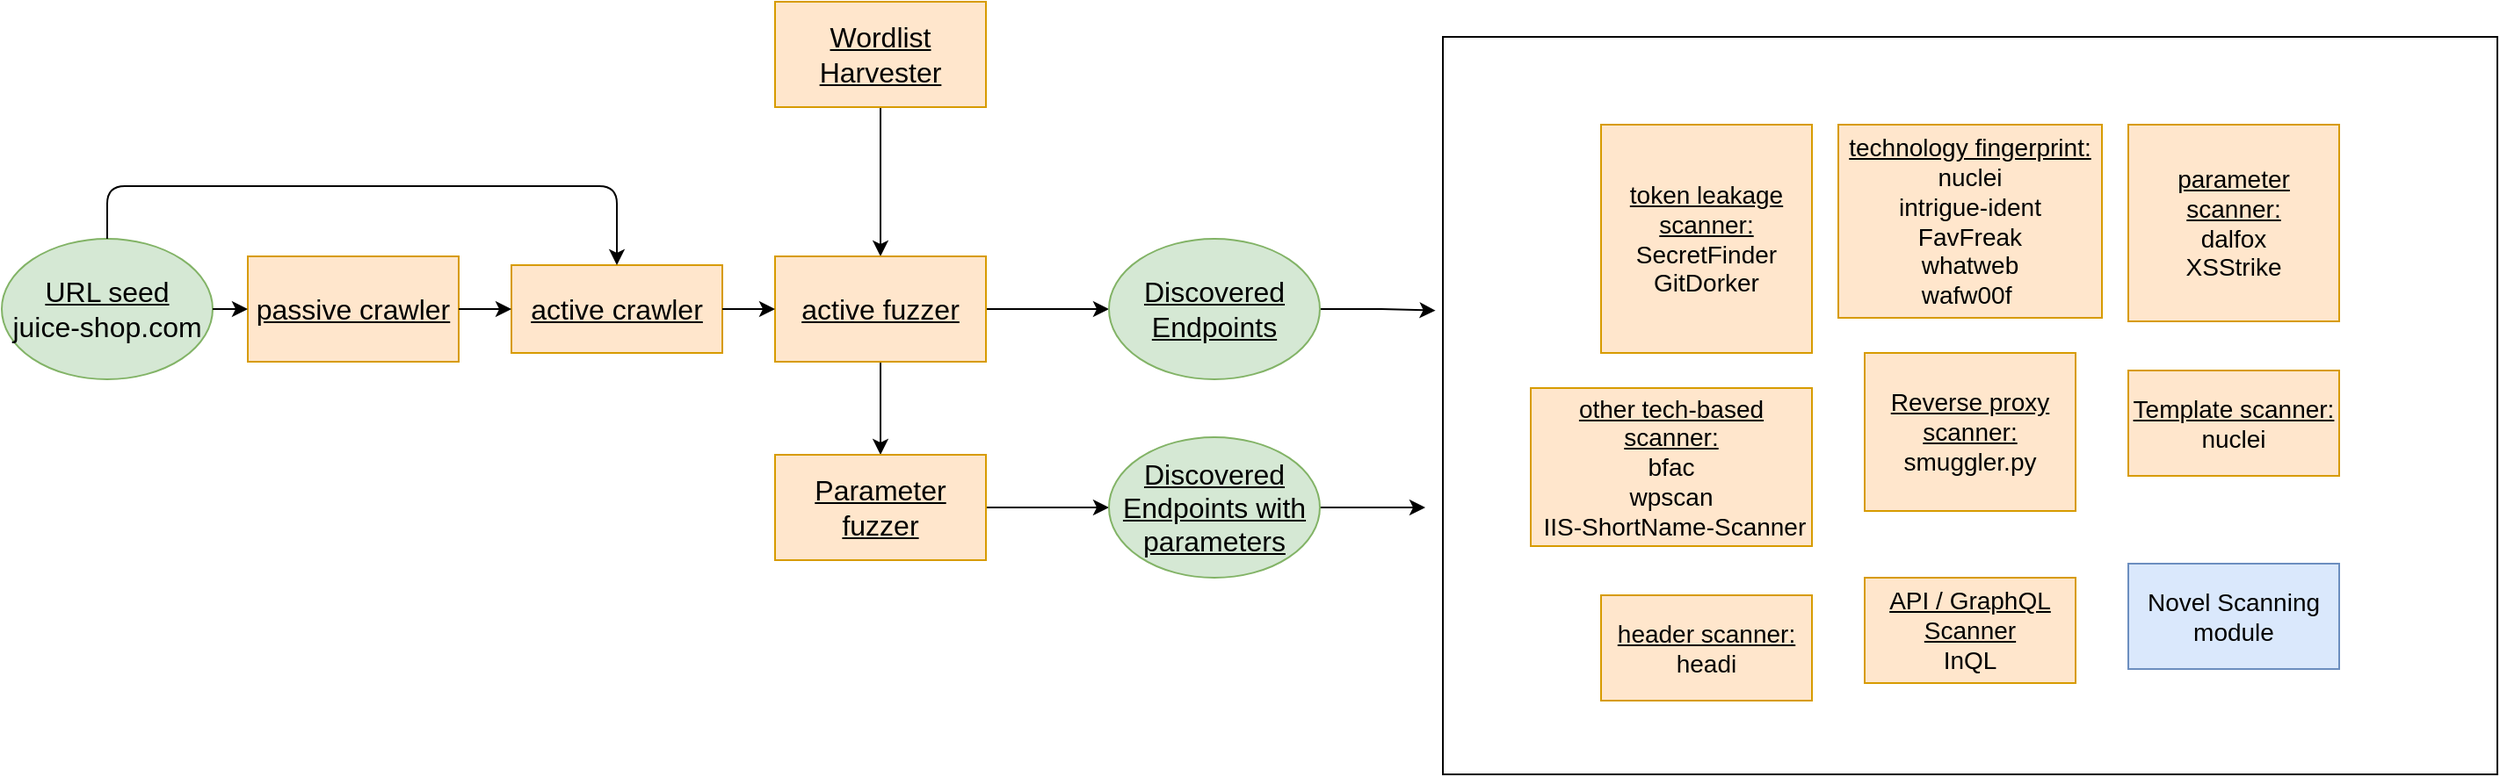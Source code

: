<mxfile version="14.6.10" type="device"><diagram id="d2hIeS6q8MYUgmwCxXRX" name="Page-1"><mxGraphModel dx="2838" dy="809" grid="1" gridSize="10" guides="1" tooltips="1" connect="1" arrows="1" fold="1" page="1" pageScale="1" pageWidth="1654" pageHeight="2336" math="0" shadow="0"><root><mxCell id="0"/><mxCell id="1" parent="0"/><mxCell id="Ylf1lfx4znYTtncUb2-E-1" style="edgeStyle=orthogonalEdgeStyle;rounded=0;orthogonalLoop=1;jettySize=auto;html=1;exitX=0.5;exitY=1;exitDx=0;exitDy=0;entryX=0.5;entryY=0;entryDx=0;entryDy=0;fontSize=16;" parent="1" source="Xb_S8RhWuX8mUPFh0Ohl-99" target="Xb_S8RhWuX8mUPFh0Ohl-103" edge="1"><mxGeometry relative="1" as="geometry"><mxPoint x="430" y="630" as="targetPoint"/></mxGeometry></mxCell><mxCell id="Xb_S8RhWuX8mUPFh0Ohl-99" value="&lt;u style=&quot;font-size: 16px;&quot;&gt;Wordlist Harvester&lt;/u&gt;" style="rounded=0;whiteSpace=wrap;html=1;fillColor=#ffe6cc;strokeColor=#d79b00;fontSize=16;" parent="1" vertex="1"><mxGeometry x="380" y="570" width="120" height="60" as="geometry"/></mxCell><mxCell id="Xb_S8RhWuX8mUPFh0Ohl-101" value="&lt;u style=&quot;font-size: 16px;&quot;&gt;active crawler&lt;/u&gt;" style="rounded=0;whiteSpace=wrap;html=1;fillColor=#ffe6cc;strokeColor=#d79b00;fontSize=16;" parent="1" vertex="1"><mxGeometry x="230" y="720" width="120" height="50" as="geometry"/></mxCell><mxCell id="nFE3WRaLVCrgDAON3GtD-10" style="edgeStyle=orthogonalEdgeStyle;rounded=0;orthogonalLoop=1;jettySize=auto;html=1;entryX=0.5;entryY=0;entryDx=0;entryDy=0;" parent="1" source="Xb_S8RhWuX8mUPFh0Ohl-103" target="Ylf1lfx4znYTtncUb2-E-4" edge="1"><mxGeometry relative="1" as="geometry"/></mxCell><mxCell id="nFE3WRaLVCrgDAON3GtD-11" style="edgeStyle=orthogonalEdgeStyle;rounded=0;orthogonalLoop=1;jettySize=auto;html=1;entryX=0;entryY=0.5;entryDx=0;entryDy=0;" parent="1" source="Xb_S8RhWuX8mUPFh0Ohl-103" target="Ylf1lfx4znYTtncUb2-E-3" edge="1"><mxGeometry relative="1" as="geometry"/></mxCell><mxCell id="Xb_S8RhWuX8mUPFh0Ohl-103" value="&lt;u style=&quot;font-size: 16px;&quot;&gt;active fuzzer&lt;br style=&quot;font-size: 16px;&quot;&gt;&lt;/u&gt;" style="rounded=0;whiteSpace=wrap;html=1;fillColor=#ffe6cc;strokeColor=#d79b00;fontSize=16;" parent="1" vertex="1"><mxGeometry x="380" y="715" width="120" height="60" as="geometry"/></mxCell><mxCell id="Xb_S8RhWuX8mUPFh0Ohl-105" value="&lt;u style=&quot;font-size: 16px;&quot;&gt;passive crawler&lt;/u&gt;" style="rounded=0;whiteSpace=wrap;html=1;fillColor=#ffe6cc;strokeColor=#d79b00;fontSize=16;" parent="1" vertex="1"><mxGeometry x="80" y="715" width="120" height="60" as="geometry"/></mxCell><mxCell id="Xb_S8RhWuX8mUPFh0Ohl-114" value="&lt;u style=&quot;font-size: 16px;&quot;&gt;URL seed&lt;br style=&quot;font-size: 16px;&quot;&gt;&lt;/u&gt;juice-shop.com" style="ellipse;whiteSpace=wrap;html=1;fillColor=#d5e8d4;strokeColor=#82b366;fontSize=16;" parent="1" vertex="1"><mxGeometry x="-60" y="705" width="120" height="80" as="geometry"/></mxCell><mxCell id="Xb_S8RhWuX8mUPFh0Ohl-115" value="" style="endArrow=classic;html=1;exitX=0.5;exitY=0;exitDx=0;exitDy=0;entryX=0.5;entryY=0;entryDx=0;entryDy=0;fontSize=16;" parent="1" source="Xb_S8RhWuX8mUPFh0Ohl-114" target="Xb_S8RhWuX8mUPFh0Ohl-101" edge="1"><mxGeometry width="50" height="50" relative="1" as="geometry"><mxPoint x="10" y="615" as="sourcePoint"/><mxPoint y="635" as="targetPoint"/><Array as="points"><mxPoint y="675"/><mxPoint x="290" y="675"/></Array></mxGeometry></mxCell><mxCell id="Xb_S8RhWuX8mUPFh0Ohl-116" value="" style="endArrow=classic;html=1;exitX=1;exitY=0.5;exitDx=0;exitDy=0;entryX=0;entryY=0.5;entryDx=0;entryDy=0;fontSize=16;" parent="1" source="Xb_S8RhWuX8mUPFh0Ohl-105" target="Xb_S8RhWuX8mUPFh0Ohl-101" edge="1"><mxGeometry width="50" height="50" relative="1" as="geometry"><mxPoint x="210" y="955" as="sourcePoint"/><mxPoint x="280" y="965" as="targetPoint"/></mxGeometry></mxCell><mxCell id="Xb_S8RhWuX8mUPFh0Ohl-117" value="" style="endArrow=classic;html=1;exitX=1;exitY=0.5;exitDx=0;exitDy=0;entryX=0;entryY=0.5;entryDx=0;entryDy=0;fontSize=16;" parent="1" source="Xb_S8RhWuX8mUPFh0Ohl-114" target="Xb_S8RhWuX8mUPFh0Ohl-105" edge="1"><mxGeometry width="50" height="50" relative="1" as="geometry"><mxPoint x="260" y="865" as="sourcePoint"/><mxPoint x="310" y="865" as="targetPoint"/></mxGeometry></mxCell><mxCell id="AFNUFACwBA4ieUSnofmr-1" value="" style="endArrow=classic;html=1;exitX=1;exitY=0.5;exitDx=0;exitDy=0;entryX=0;entryY=0.5;entryDx=0;entryDy=0;fontSize=16;" parent="1" source="Xb_S8RhWuX8mUPFh0Ohl-101" target="Xb_S8RhWuX8mUPFh0Ohl-103" edge="1"><mxGeometry width="50" height="50" relative="1" as="geometry"><mxPoint x="210" y="755" as="sourcePoint"/><mxPoint x="240" y="755" as="targetPoint"/></mxGeometry></mxCell><mxCell id="nFE3WRaLVCrgDAON3GtD-16" style="edgeStyle=orthogonalEdgeStyle;rounded=0;orthogonalLoop=1;jettySize=auto;html=1;entryX=-0.007;entryY=0.371;entryDx=0;entryDy=0;entryPerimeter=0;" parent="1" source="Ylf1lfx4znYTtncUb2-E-3" target="nFE3WRaLVCrgDAON3GtD-1" edge="1"><mxGeometry relative="1" as="geometry"/></mxCell><mxCell id="Ylf1lfx4znYTtncUb2-E-3" value="&lt;u style=&quot;font-size: 16px;&quot;&gt;Discovered &lt;br style=&quot;font-size: 16px;&quot;&gt;Endpoints&lt;/u&gt;" style="ellipse;whiteSpace=wrap;html=1;fillColor=#d5e8d4;strokeColor=#82b366;fontSize=16;" parent="1" vertex="1"><mxGeometry x="570" y="705" width="120" height="80" as="geometry"/></mxCell><mxCell id="nFE3WRaLVCrgDAON3GtD-12" style="edgeStyle=orthogonalEdgeStyle;rounded=0;orthogonalLoop=1;jettySize=auto;html=1;entryX=0;entryY=0.5;entryDx=0;entryDy=0;" parent="1" source="Ylf1lfx4znYTtncUb2-E-4" target="Ylf1lfx4znYTtncUb2-E-7" edge="1"><mxGeometry relative="1" as="geometry"/></mxCell><mxCell id="Ylf1lfx4znYTtncUb2-E-4" value="&lt;u style=&quot;font-size: 16px;&quot;&gt;Parameter fuzzer&lt;br style=&quot;font-size: 16px;&quot;&gt;&lt;/u&gt;" style="rounded=0;whiteSpace=wrap;html=1;fillColor=#ffe6cc;strokeColor=#d79b00;fontSize=16;" parent="1" vertex="1"><mxGeometry x="380" y="828" width="120" height="60" as="geometry"/></mxCell><mxCell id="nFE3WRaLVCrgDAON3GtD-15" style="edgeStyle=orthogonalEdgeStyle;rounded=0;orthogonalLoop=1;jettySize=auto;html=1;" parent="1" source="Ylf1lfx4znYTtncUb2-E-7" edge="1"><mxGeometry relative="1" as="geometry"><mxPoint x="750" y="858" as="targetPoint"/></mxGeometry></mxCell><mxCell id="Ylf1lfx4znYTtncUb2-E-7" value="&lt;u style=&quot;font-size: 16px;&quot;&gt;Discovered &lt;br style=&quot;font-size: 16px;&quot;&gt;Endpoints with parameters&lt;/u&gt;" style="ellipse;whiteSpace=wrap;html=1;fillColor=#d5e8d4;strokeColor=#82b366;fontSize=16;" parent="1" vertex="1"><mxGeometry x="570" y="818" width="120" height="80" as="geometry"/></mxCell><mxCell id="nFE3WRaLVCrgDAON3GtD-1" value="" style="rounded=0;whiteSpace=wrap;html=1;fontSize=14;fillColor=none;" parent="1" vertex="1"><mxGeometry x="760" y="590" width="600" height="420" as="geometry"/></mxCell><mxCell id="nFE3WRaLVCrgDAON3GtD-2" value="&lt;u style=&quot;font-size: 14px;&quot;&gt;Template scanner: &lt;br style=&quot;font-size: 14px;&quot;&gt;&lt;/u&gt;nuclei" style="rounded=0;whiteSpace=wrap;html=1;fillColor=#ffe6cc;strokeColor=#d79b00;fontSize=14;" parent="1" vertex="1"><mxGeometry x="1150" y="780" width="120" height="60" as="geometry"/></mxCell><mxCell id="nFE3WRaLVCrgDAON3GtD-3" value="&lt;u style=&quot;font-size: 14px;&quot;&gt;token leakage scanner:&lt;br style=&quot;font-size: 14px;&quot;&gt;&lt;/u&gt;SecretFinder&lt;br style=&quot;font-size: 14px;&quot;&gt;GitDorker" style="rounded=0;whiteSpace=wrap;html=1;fillColor=#ffe6cc;strokeColor=#d79b00;fontSize=14;" parent="1" vertex="1"><mxGeometry x="850" y="640" width="120" height="130" as="geometry"/></mxCell><mxCell id="nFE3WRaLVCrgDAON3GtD-4" value="&lt;u style=&quot;font-size: 14px;&quot;&gt;Reverse proxy scanner:&lt;/u&gt;&lt;br style=&quot;font-size: 14px;&quot;&gt;smuggler.py" style="rounded=0;whiteSpace=wrap;html=1;fillColor=#ffe6cc;strokeColor=#d79b00;fontSize=14;" parent="1" vertex="1"><mxGeometry x="1000" y="770" width="120" height="90" as="geometry"/></mxCell><mxCell id="nFE3WRaLVCrgDAON3GtD-5" value="&lt;u style=&quot;font-size: 14px;&quot;&gt;parameter scanner: &lt;br style=&quot;font-size: 14px;&quot;&gt;&lt;/u&gt;dalfox&lt;br style=&quot;font-size: 14px;&quot;&gt;XSStrike" style="rounded=0;whiteSpace=wrap;html=1;fillColor=#ffe6cc;strokeColor=#d79b00;fontSize=14;" parent="1" vertex="1"><mxGeometry x="1150" y="640" width="120" height="112" as="geometry"/></mxCell><mxCell id="nFE3WRaLVCrgDAON3GtD-6" value="&lt;u style=&quot;font-size: 14px;&quot;&gt;technology fingerprint: &lt;br style=&quot;font-size: 14px;&quot;&gt;&lt;/u&gt;nuclei&lt;br style=&quot;font-size: 14px;&quot;&gt;intrigue-ident&lt;br style=&quot;font-size: 14px;&quot;&gt;FavFreak&lt;br style=&quot;font-size: 14px;&quot;&gt;whatweb&lt;br style=&quot;font-size: 14px;&quot;&gt;wafw00f&amp;nbsp;" style="rounded=0;whiteSpace=wrap;html=1;fillColor=#ffe6cc;strokeColor=#d79b00;fontSize=14;" parent="1" vertex="1"><mxGeometry x="985" y="640" width="150" height="110" as="geometry"/></mxCell><mxCell id="nFE3WRaLVCrgDAON3GtD-7" value="&lt;u style=&quot;font-size: 14px;&quot;&gt;other tech-based scanner:&lt;/u&gt;&lt;br style=&quot;font-size: 14px;&quot;&gt;bfac&lt;br style=&quot;font-size: 14px;&quot;&gt;wpscan&lt;br style=&quot;font-size: 14px;&quot;&gt;&amp;nbsp;IIS-ShortName-Scanner" style="rounded=0;whiteSpace=wrap;html=1;fillColor=#ffe6cc;strokeColor=#d79b00;fontSize=14;" parent="1" vertex="1"><mxGeometry x="810" y="790" width="160" height="90" as="geometry"/></mxCell><mxCell id="nFE3WRaLVCrgDAON3GtD-8" value="&lt;u style=&quot;font-size: 14px;&quot;&gt;API / GraphQL Scanner&lt;/u&gt;&lt;br style=&quot;font-size: 14px;&quot;&gt;InQL" style="rounded=0;whiteSpace=wrap;html=1;fillColor=#ffe6cc;strokeColor=#d79b00;fontSize=14;" parent="1" vertex="1"><mxGeometry x="1000" y="898" width="120" height="60" as="geometry"/></mxCell><mxCell id="nFE3WRaLVCrgDAON3GtD-9" value="&lt;u style=&quot;font-size: 14px;&quot;&gt;header scanner:&lt;/u&gt;&lt;br style=&quot;font-size: 14px;&quot;&gt;headi" style="rounded=0;whiteSpace=wrap;html=1;fillColor=#ffe6cc;strokeColor=#d79b00;fontSize=14;" parent="1" vertex="1"><mxGeometry x="850" y="908" width="120" height="60" as="geometry"/></mxCell><mxCell id="TYsdJXOssXDUBT_tDA1c-1" value="Novel Scanning module" style="rounded=0;whiteSpace=wrap;html=1;fillColor=#dae8fc;strokeColor=#6c8ebf;fontSize=14;" vertex="1" parent="1"><mxGeometry x="1150" y="890" width="120" height="60" as="geometry"/></mxCell></root></mxGraphModel></diagram></mxfile>